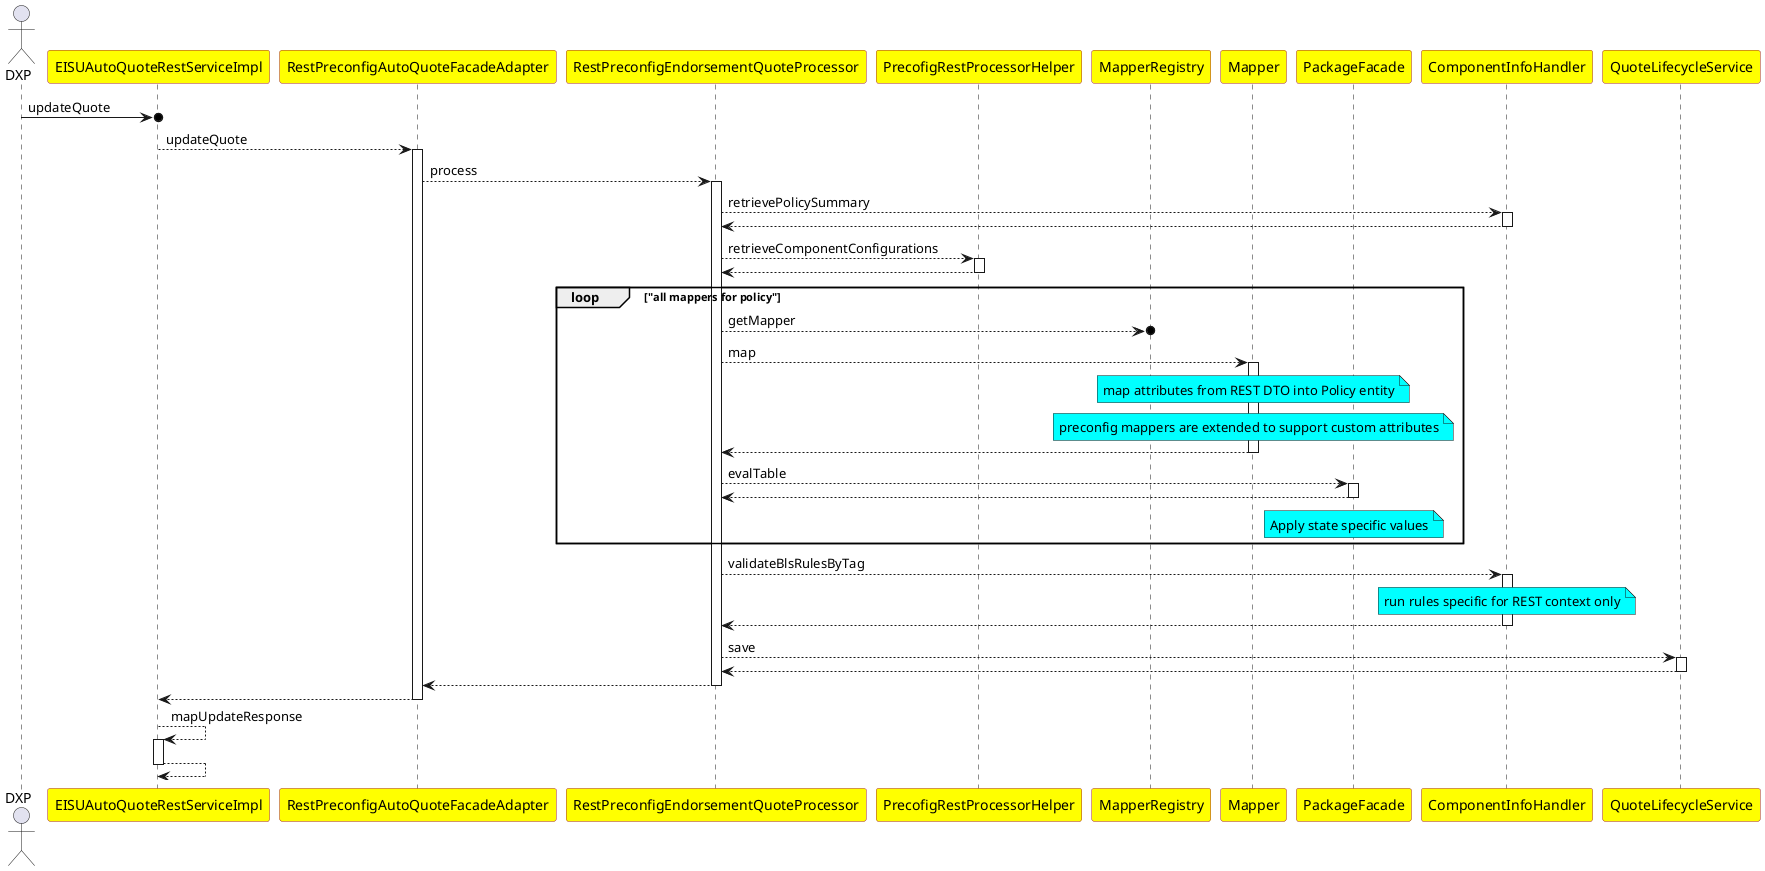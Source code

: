 @startuml

skinparam  participant {
  BackgroundColor yellow
  BorderColor brown
}

actor DXP

participant EISUAutoQuoteRestServiceImpl
participant RestPreconfigAutoQuoteFacadeAdapter
participant RestPreconfigEndorsementQuoteProcessor
participant PrecofigRestProcessorHelper
participant MapperRegistry
participant Mapper
participant PackageFacade
participant ComponentInfoHandler
participant QuoteLifecycleService



DXP ->o EISUAutoQuoteRestServiceImpl:updateQuote
EISUAutoQuoteRestServiceImpl --> RestPreconfigAutoQuoteFacadeAdapter ++: updateQuote
RestPreconfigAutoQuoteFacadeAdapter --> RestPreconfigEndorsementQuoteProcessor ++: process
RestPreconfigEndorsementQuoteProcessor --> ComponentInfoHandler ++ :retrievePolicySummary
return
RestPreconfigEndorsementQuoteProcessor --> PrecofigRestProcessorHelper ++:retrieveComponentConfigurations
return
loop "all mappers for policy"
RestPreconfigEndorsementQuoteProcessor -->o MapperRegistry:getMapper
RestPreconfigEndorsementQuoteProcessor --> Mapper ++:map
note over Mapper #aqua: map attributes from REST DTO into Policy entity
note over Mapper #aqua: preconfig mappers are extended to support custom attributes
return
RestPreconfigEndorsementQuoteProcessor --> PackageFacade ++:evalTable
return
note over PackageFacade #aqua: Apply state specific values
end
RestPreconfigEndorsementQuoteProcessor --> ComponentInfoHandler ++: validateBlsRulesByTag
note over ComponentInfoHandler #aqua: run rules specific for REST context only
return
RestPreconfigEndorsementQuoteProcessor --> QuoteLifecycleService ++:save
return
return
return
EISUAutoQuoteRestServiceImpl --> EISUAutoQuoteRestServiceImpl ++:mapUpdateResponse
return



@enduml